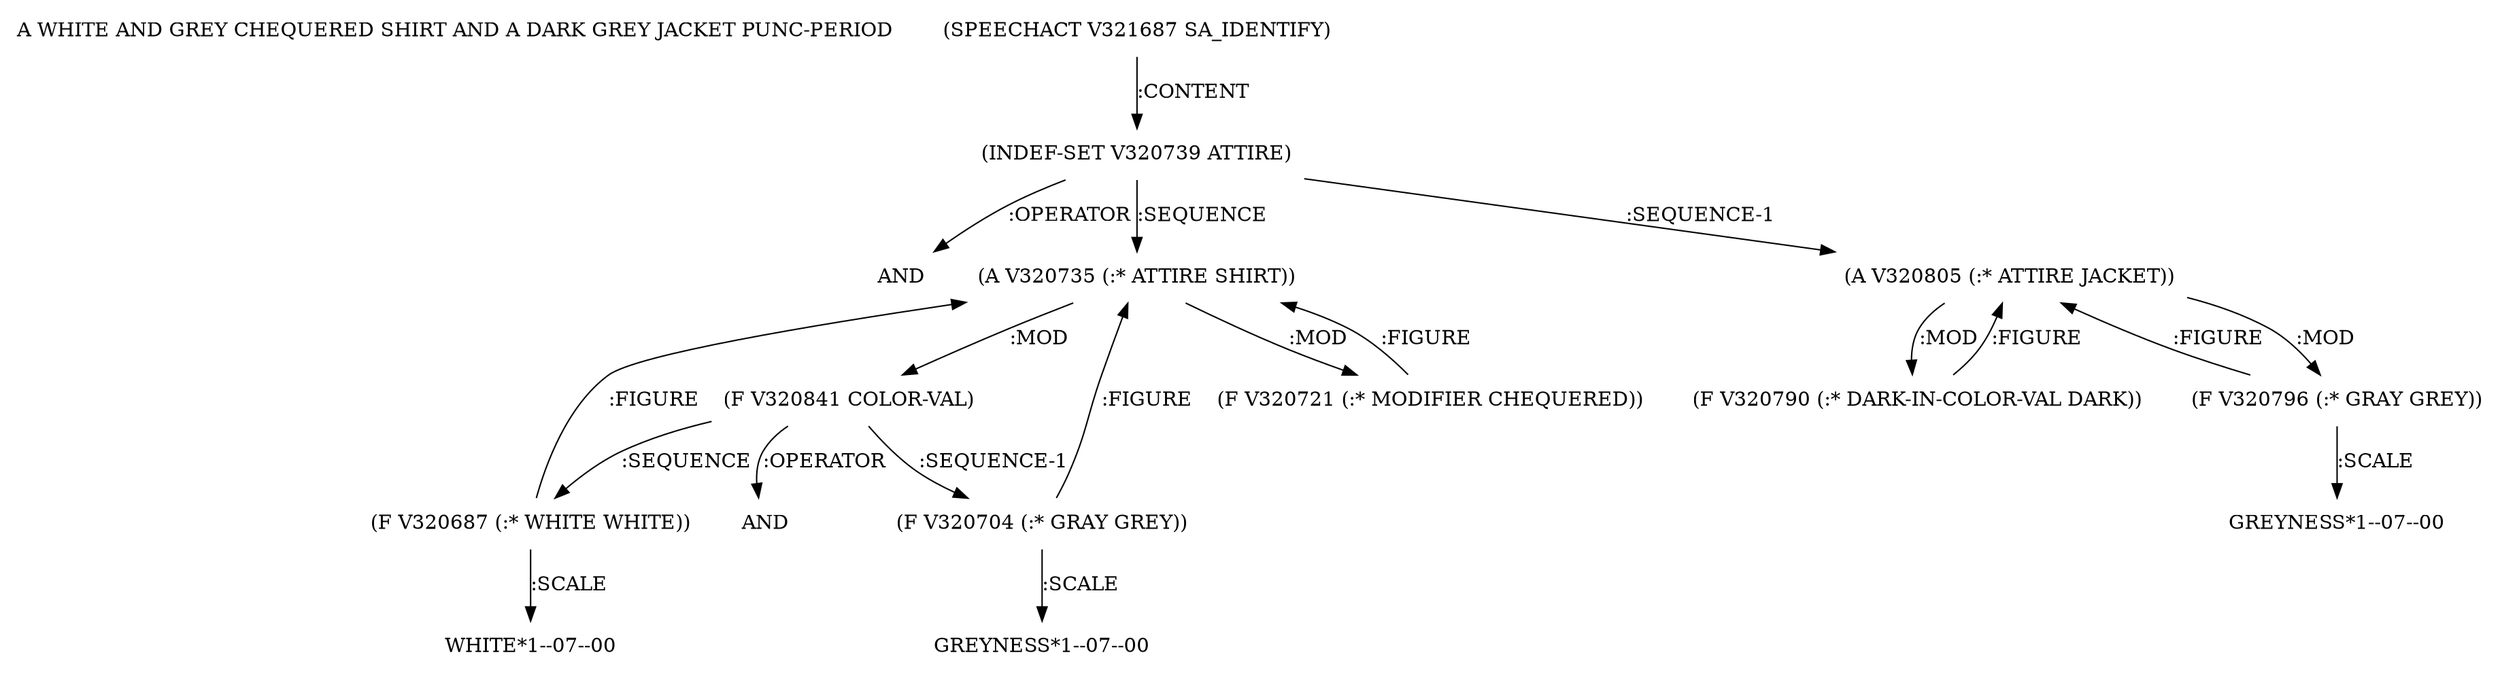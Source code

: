 digraph Terms {
  node [shape=none]
  "A WHITE AND GREY CHEQUERED SHIRT AND A DARK GREY JACKET PUNC-PERIOD"
  "V321687" [label="(SPEECHACT V321687 SA_IDENTIFY)"]
  "V321687" -> "V320739" [label=":CONTENT"]
  "V320739" [label="(INDEF-SET V320739 ATTIRE)"]
  "V320739" -> "NT322877" [label=":OPERATOR"]
  "NT322877" [label="AND"]
  "V320739" -> "V320735" [label=":SEQUENCE"]
  "V320739" -> "V320805" [label=":SEQUENCE-1"]
  "V320735" [label="(A V320735 (:* ATTIRE SHIRT))"]
  "V320735" -> "V320841" [label=":MOD"]
  "V320735" -> "V320721" [label=":MOD"]
  "V320841" [label="(F V320841 COLOR-VAL)"]
  "V320841" -> "V320687" [label=":SEQUENCE"]
  "V320841" -> "V320704" [label=":SEQUENCE-1"]
  "V320841" -> "NT322878" [label=":OPERATOR"]
  "NT322878" [label="AND"]
  "V320687" [label="(F V320687 (:* WHITE WHITE))"]
  "V320687" -> "V320735" [label=":FIGURE"]
  "V320687" -> "NT322879" [label=":SCALE"]
  "NT322879" [label="WHITE*1--07--00"]
  "V320704" [label="(F V320704 (:* GRAY GREY))"]
  "V320704" -> "V320735" [label=":FIGURE"]
  "V320704" -> "NT322880" [label=":SCALE"]
  "NT322880" [label="GREYNESS*1--07--00"]
  "V320721" [label="(F V320721 (:* MODIFIER CHEQUERED))"]
  "V320721" -> "V320735" [label=":FIGURE"]
  "V320805" [label="(A V320805 (:* ATTIRE JACKET))"]
  "V320805" -> "V320790" [label=":MOD"]
  "V320805" -> "V320796" [label=":MOD"]
  "V320790" [label="(F V320790 (:* DARK-IN-COLOR-VAL DARK))"]
  "V320790" -> "V320805" [label=":FIGURE"]
  "V320796" [label="(F V320796 (:* GRAY GREY))"]
  "V320796" -> "V320805" [label=":FIGURE"]
  "V320796" -> "NT322881" [label=":SCALE"]
  "NT322881" [label="GREYNESS*1--07--00"]
}
